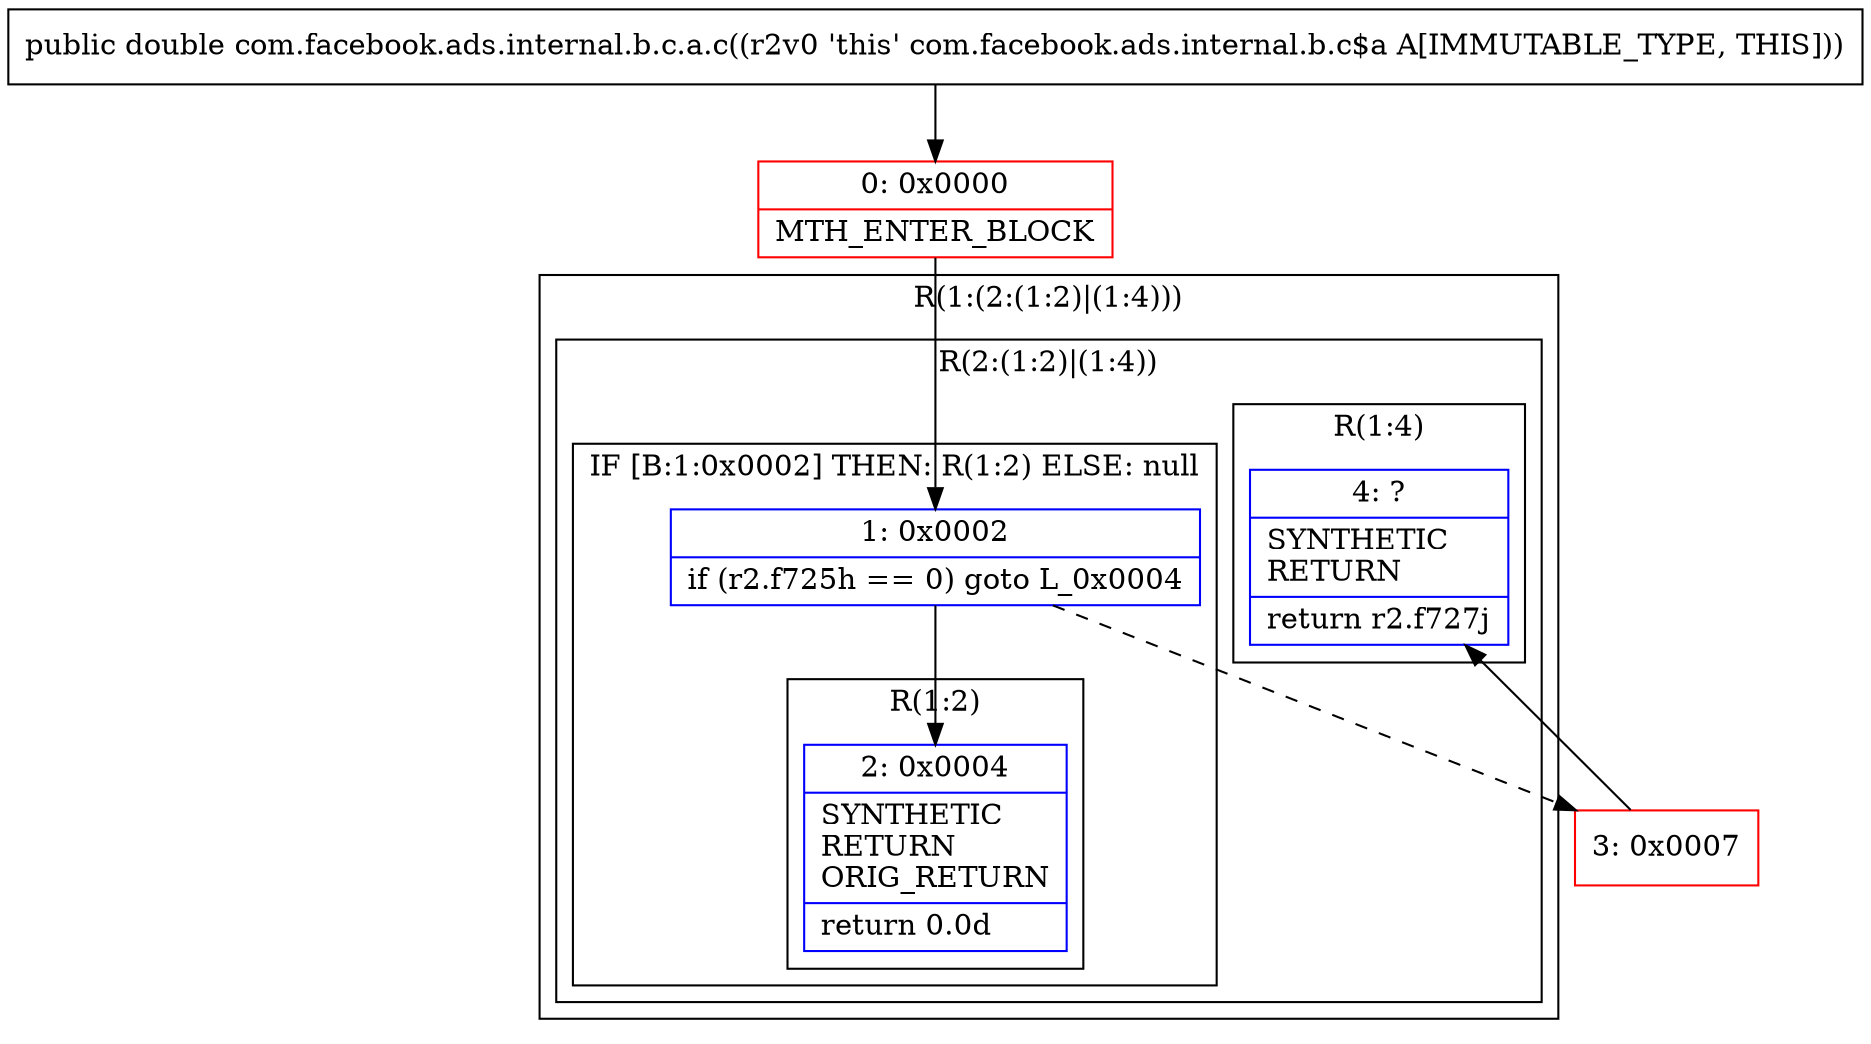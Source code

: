 digraph "CFG forcom.facebook.ads.internal.b.c.a.c()D" {
subgraph cluster_Region_1882639300 {
label = "R(1:(2:(1:2)|(1:4)))";
node [shape=record,color=blue];
subgraph cluster_Region_747879207 {
label = "R(2:(1:2)|(1:4))";
node [shape=record,color=blue];
subgraph cluster_IfRegion_1491769938 {
label = "IF [B:1:0x0002] THEN: R(1:2) ELSE: null";
node [shape=record,color=blue];
Node_1 [shape=record,label="{1\:\ 0x0002|if (r2.f725h == 0) goto L_0x0004\l}"];
subgraph cluster_Region_828562761 {
label = "R(1:2)";
node [shape=record,color=blue];
Node_2 [shape=record,label="{2\:\ 0x0004|SYNTHETIC\lRETURN\lORIG_RETURN\l|return 0.0d\l}"];
}
}
subgraph cluster_Region_2001487946 {
label = "R(1:4)";
node [shape=record,color=blue];
Node_4 [shape=record,label="{4\:\ ?|SYNTHETIC\lRETURN\l|return r2.f727j\l}"];
}
}
}
Node_0 [shape=record,color=red,label="{0\:\ 0x0000|MTH_ENTER_BLOCK\l}"];
Node_3 [shape=record,color=red,label="{3\:\ 0x0007}"];
MethodNode[shape=record,label="{public double com.facebook.ads.internal.b.c.a.c((r2v0 'this' com.facebook.ads.internal.b.c$a A[IMMUTABLE_TYPE, THIS])) }"];
MethodNode -> Node_0;
Node_1 -> Node_2;
Node_1 -> Node_3[style=dashed];
Node_0 -> Node_1;
Node_3 -> Node_4;
}

